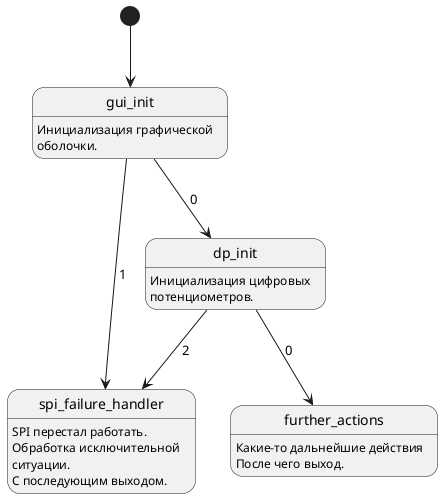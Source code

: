 @startuml

state "spi_failure_handler" as fspi {
fspi: SPI перестал работать.
fspi: Обработка исключительной 
fspi: ситуации.
fspi: С последующим выходом.
}

[*] --> s1 

state "gui_init" as s1 {
s1: Инициализация графической 
s1: оболочки.
}

s1 --> s2 : 0
s1 --> fspi : 1

state "dp_init" as s2 {
s2: Инициализация цифровых
s2: потенциометров.
}

s2 --> fspi : 2
s2 --> s3 : 0

state "further_actions" as s3 {
s3: Какие-то дальнейшие действия
s3: После чего выход.
}

@enduml